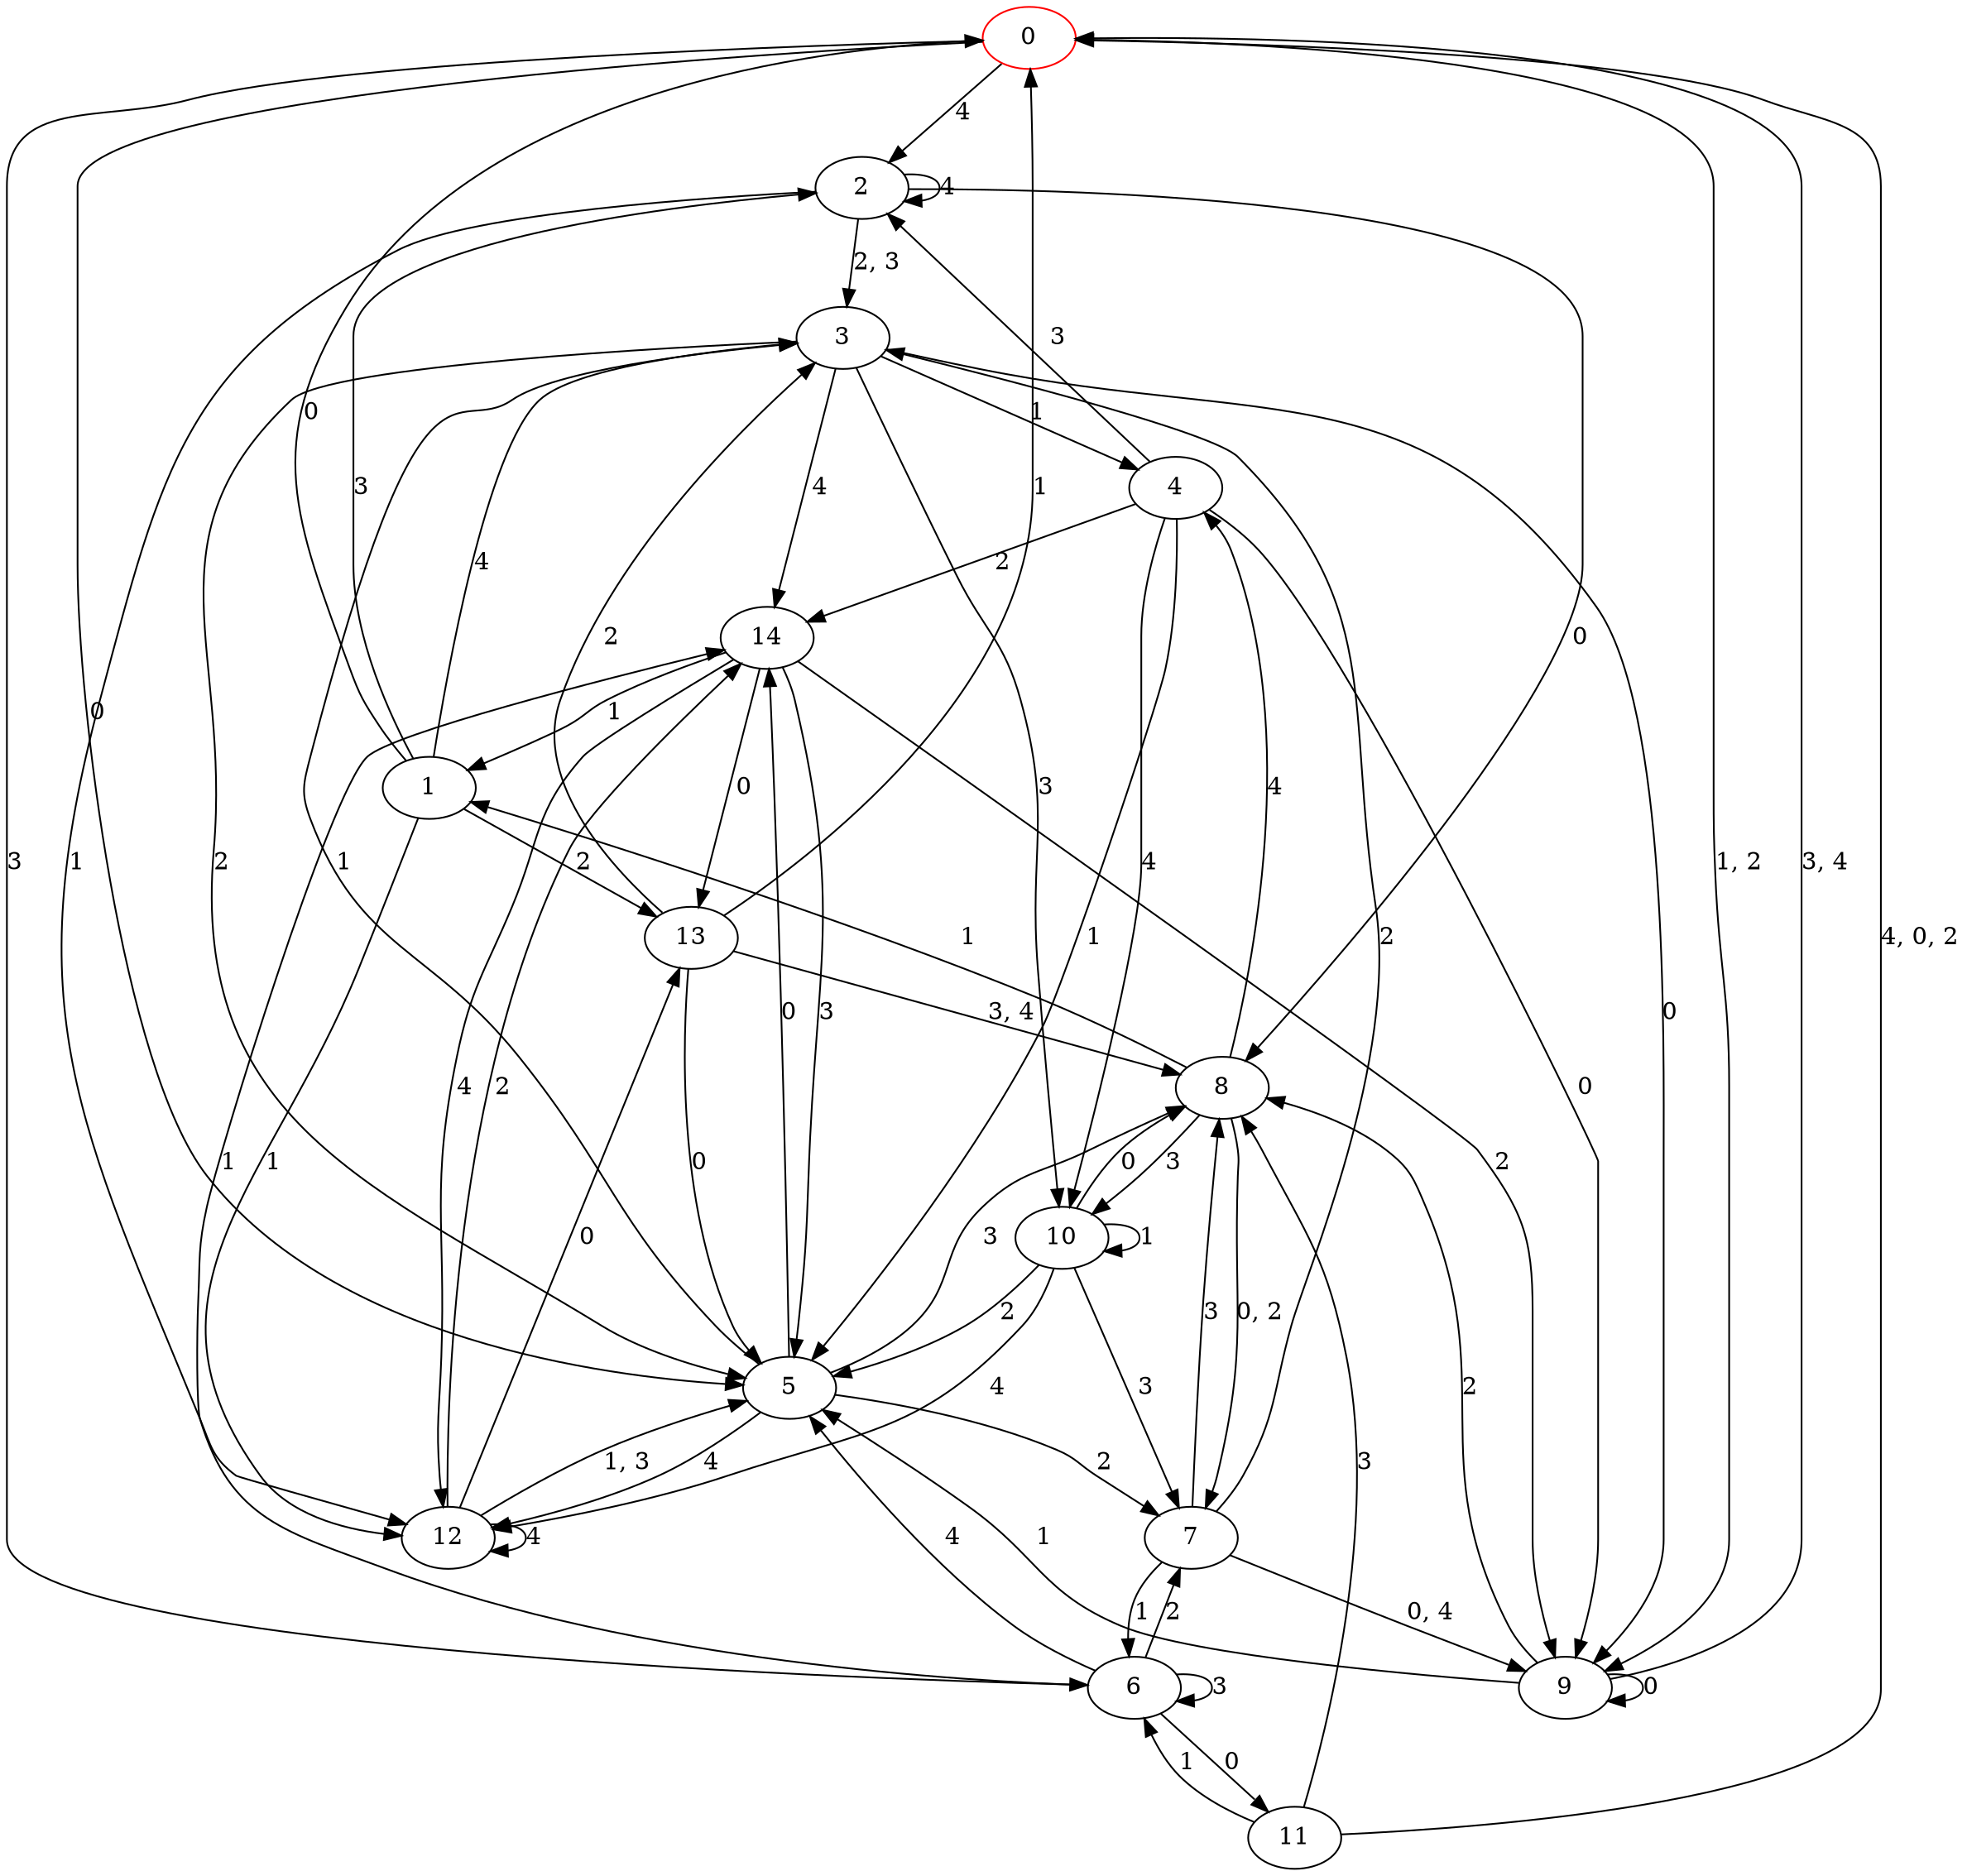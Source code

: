 digraph g {
0 [label= "0"] [color="red"];
1 [label= "1"];
2 [label= "2"];
3 [label= "3"];
4 [label= "4"];
5 [label= "5"];
6 [label= "6"];
7 [label= "7"];
8 [label= "8"];
9 [label= "9"];
10 [label= "10"];
11 [label= "11"];
12 [label= "12"];
13 [label= "13"];
14 [label= "14"];
0 -> 5[label= "0"];
0 -> 6[label= "3"];
0 -> 2[label= "4"];
1 -> 0[label= "0"];
1 -> 12[label= "1"];
1 -> 13[label= "2"];
1 -> 2[label= "3"];
1 -> 3[label= "4"];
2 -> 8[label= "0"];
2 -> 12[label= "1"];
2 -> 2[label= "4"];
3 -> 9[label= "0"];
3 -> 4[label= "1"];
3 -> 5[label= "2"];
3 -> 10[label= "3"];
3 -> 14[label= "4"];
4 -> 9[label= "0"];
4 -> 5[label= "1"];
4 -> 14[label= "2"];
4 -> 2[label= "3"];
4 -> 10[label= "4"];
5 -> 14[label= "0"];
5 -> 3[label= "1"];
5 -> 7[label= "2"];
5 -> 8[label= "3"];
5 -> 12[label= "4"];
6 -> 11[label= "0"];
6 -> 14[label= "1"];
6 -> 7[label= "2"];
6 -> 6[label= "3"];
6 -> 5[label= "4"];
7 -> 6[label= "1"];
7 -> 3[label= "2"];
7 -> 8[label= "3"];
8 -> 1[label= "1"];
8 -> 10[label= "3"];
8 -> 4[label= "4"];
9 -> 9[label= "0"];
9 -> 5[label= "1"];
9 -> 8[label= "2"];
10 -> 8[label= "0"];
10 -> 10[label= "1"];
10 -> 5[label= "2"];
10 -> 7[label= "3"];
10 -> 12[label= "4"];
11 -> 6[label= "1"];
11 -> 8[label= "3"];
12 -> 13[label= "0"];
12 -> 14[label= "2"];
12 -> 12[label= "4"];
13 -> 5[label= "0"];
13 -> 0[label= "1"];
13 -> 3[label= "2"];
14 -> 13[label= "0"];
14 -> 1[label= "1"];
14 -> 9[label= "2"];
14 -> 5[label= "3"];
14 -> 12[label= "4"];
0 -> 9[label= "1, 2"];
2 -> 3[label= "2, 3"];
7 -> 9[label= "0, 4"];
8 -> 7[label= "0, 2"];
9 -> 0[label= "3, 4"];
11 -> 0[label= "4, 0, 2"];
12 -> 5[label= "1, 3"];
13 -> 8[label= "3, 4"];
}
